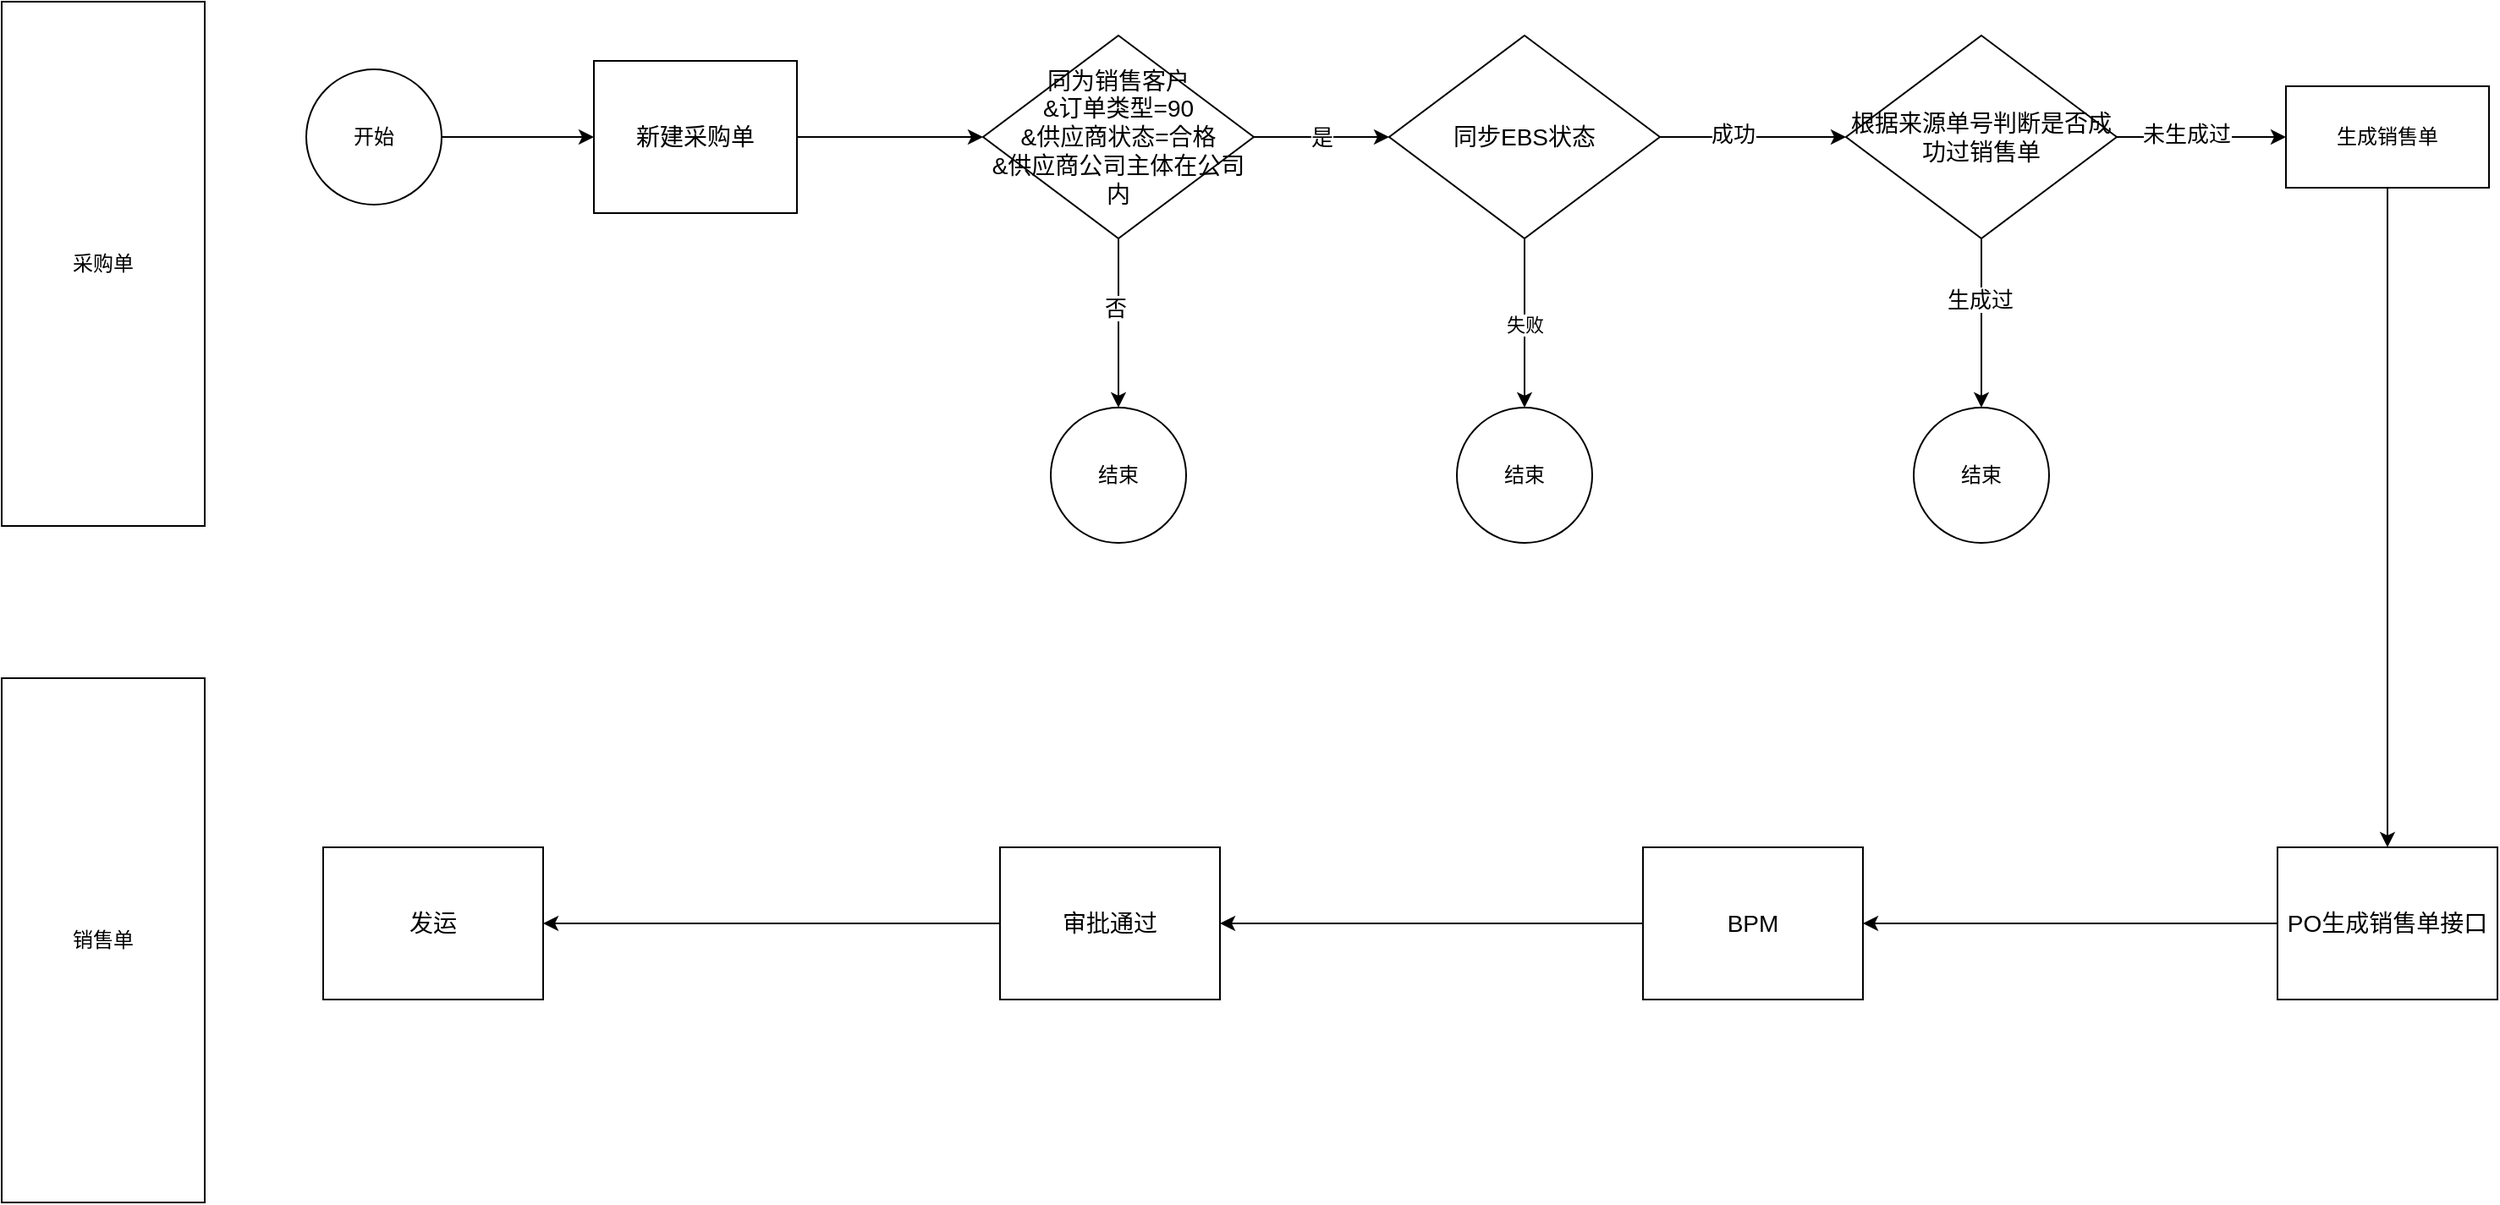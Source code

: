 <mxfile version="26.0.11">
  <diagram name="第 1 页" id="eq0PPhudeHxVHWSF8wFQ">
    <mxGraphModel dx="1434" dy="746" grid="1" gridSize="10" guides="1" tooltips="1" connect="1" arrows="1" fold="1" page="1" pageScale="1" pageWidth="2000" pageHeight="2000" math="0" shadow="0">
      <root>
        <mxCell id="0" />
        <mxCell id="1" parent="0" />
        <mxCell id="LW77B5bgiTGg5b30Mp_v-3" value="" style="edgeStyle=orthogonalEdgeStyle;rounded=0;orthogonalLoop=1;jettySize=auto;html=1;" edge="1" parent="1" source="LW77B5bgiTGg5b30Mp_v-1" target="LW77B5bgiTGg5b30Mp_v-2">
          <mxGeometry relative="1" as="geometry" />
        </mxCell>
        <mxCell id="LW77B5bgiTGg5b30Mp_v-1" value="开始" style="ellipse;whiteSpace=wrap;html=1;aspect=fixed;" vertex="1" parent="1">
          <mxGeometry x="370" y="870" width="80" height="80" as="geometry" />
        </mxCell>
        <mxCell id="LW77B5bgiTGg5b30Mp_v-5" value="" style="edgeStyle=orthogonalEdgeStyle;rounded=0;orthogonalLoop=1;jettySize=auto;html=1;" edge="1" parent="1" source="LW77B5bgiTGg5b30Mp_v-2" target="LW77B5bgiTGg5b30Mp_v-4">
          <mxGeometry relative="1" as="geometry" />
        </mxCell>
        <mxCell id="LW77B5bgiTGg5b30Mp_v-2" value="&lt;font style=&quot;font-size: 14px;&quot;&gt;新建采购单&lt;/font&gt;" style="whiteSpace=wrap;html=1;" vertex="1" parent="1">
          <mxGeometry x="540" y="865" width="120" height="90" as="geometry" />
        </mxCell>
        <mxCell id="LW77B5bgiTGg5b30Mp_v-7" value="" style="edgeStyle=orthogonalEdgeStyle;rounded=0;orthogonalLoop=1;jettySize=auto;html=1;" edge="1" parent="1" source="LW77B5bgiTGg5b30Mp_v-4" target="LW77B5bgiTGg5b30Mp_v-6">
          <mxGeometry relative="1" as="geometry" />
        </mxCell>
        <mxCell id="LW77B5bgiTGg5b30Mp_v-10" value="&lt;font style=&quot;font-size: 13px;&quot;&gt;否&lt;/font&gt;" style="edgeLabel;html=1;align=center;verticalAlign=middle;resizable=0;points=[];" vertex="1" connectable="0" parent="LW77B5bgiTGg5b30Mp_v-7">
          <mxGeometry x="-0.18" y="-2" relative="1" as="geometry">
            <mxPoint as="offset" />
          </mxGeometry>
        </mxCell>
        <mxCell id="LW77B5bgiTGg5b30Mp_v-12" value="" style="edgeStyle=orthogonalEdgeStyle;rounded=0;orthogonalLoop=1;jettySize=auto;html=1;" edge="1" parent="1" source="LW77B5bgiTGg5b30Mp_v-4" target="LW77B5bgiTGg5b30Mp_v-11">
          <mxGeometry relative="1" as="geometry" />
        </mxCell>
        <mxCell id="LW77B5bgiTGg5b30Mp_v-42" value="&lt;font style=&quot;font-size: 13px;&quot;&gt;是&lt;/font&gt;" style="edgeLabel;html=1;align=center;verticalAlign=middle;resizable=0;points=[];" vertex="1" connectable="0" parent="LW77B5bgiTGg5b30Mp_v-12">
          <mxGeometry relative="1" as="geometry">
            <mxPoint as="offset" />
          </mxGeometry>
        </mxCell>
        <mxCell id="LW77B5bgiTGg5b30Mp_v-4" value="&lt;font style=&quot;font-size: 14px;&quot;&gt;同为销售客户&lt;/font&gt;&lt;div&gt;&lt;font style=&quot;font-size: 14px;&quot;&gt;&amp;amp;&lt;/font&gt;&lt;span style=&quot;font-size: 14px; background-color: transparent; color: light-dark(rgb(0, 0, 0), rgb(255, 255, 255));&quot;&gt;订单类型=90&lt;/span&gt;&lt;div&gt;&lt;div&gt;&lt;font style=&quot;font-size: 14px;&quot;&gt;&amp;amp;供应商状态=合格&lt;/font&gt;&lt;/div&gt;&lt;div&gt;&lt;font style=&quot;font-size: 14px;&quot;&gt;&amp;amp;供应商公司主体在公司内&lt;/font&gt;&lt;/div&gt;&lt;/div&gt;&lt;/div&gt;" style="rhombus;whiteSpace=wrap;html=1;" vertex="1" parent="1">
          <mxGeometry x="770" y="850" width="160" height="120" as="geometry" />
        </mxCell>
        <mxCell id="LW77B5bgiTGg5b30Mp_v-6" value="结束" style="ellipse;whiteSpace=wrap;html=1;" vertex="1" parent="1">
          <mxGeometry x="810" y="1070" width="80" height="80" as="geometry" />
        </mxCell>
        <mxCell id="LW77B5bgiTGg5b30Mp_v-16" value="" style="edgeStyle=orthogonalEdgeStyle;rounded=0;orthogonalLoop=1;jettySize=auto;html=1;" edge="1" parent="1" source="LW77B5bgiTGg5b30Mp_v-11" target="LW77B5bgiTGg5b30Mp_v-15">
          <mxGeometry relative="1" as="geometry" />
        </mxCell>
        <mxCell id="LW77B5bgiTGg5b30Mp_v-17" value="失败" style="edgeLabel;html=1;align=center;verticalAlign=middle;resizable=0;points=[];" vertex="1" connectable="0" parent="LW77B5bgiTGg5b30Mp_v-16">
          <mxGeometry x="0.02" relative="1" as="geometry">
            <mxPoint as="offset" />
          </mxGeometry>
        </mxCell>
        <mxCell id="LW77B5bgiTGg5b30Mp_v-19" value="" style="edgeStyle=orthogonalEdgeStyle;rounded=0;orthogonalLoop=1;jettySize=auto;html=1;entryX=0;entryY=0.5;entryDx=0;entryDy=0;" edge="1" parent="1" source="LW77B5bgiTGg5b30Mp_v-11" target="LW77B5bgiTGg5b30Mp_v-25">
          <mxGeometry relative="1" as="geometry">
            <mxPoint x="1270" y="910" as="targetPoint" />
          </mxGeometry>
        </mxCell>
        <mxCell id="LW77B5bgiTGg5b30Mp_v-35" value="&lt;font style=&quot;font-size: 13px;&quot;&gt;成功&lt;/font&gt;" style="edgeLabel;html=1;align=center;verticalAlign=middle;resizable=0;points=[];" vertex="1" connectable="0" parent="LW77B5bgiTGg5b30Mp_v-19">
          <mxGeometry x="-0.218" y="2" relative="1" as="geometry">
            <mxPoint as="offset" />
          </mxGeometry>
        </mxCell>
        <mxCell id="LW77B5bgiTGg5b30Mp_v-11" value="&lt;span style=&quot;font-size: 14px;&quot;&gt;同步EBS状态&lt;/span&gt;" style="rhombus;whiteSpace=wrap;html=1;" vertex="1" parent="1">
          <mxGeometry x="1010" y="850" width="160" height="120" as="geometry" />
        </mxCell>
        <mxCell id="LW77B5bgiTGg5b30Mp_v-15" value="结束" style="ellipse;whiteSpace=wrap;html=1;" vertex="1" parent="1">
          <mxGeometry x="1050" y="1070" width="80" height="80" as="geometry" />
        </mxCell>
        <mxCell id="LW77B5bgiTGg5b30Mp_v-21" value="采购单" style="rounded=0;whiteSpace=wrap;html=1;" vertex="1" parent="1">
          <mxGeometry x="190" y="830" width="120" height="310" as="geometry" />
        </mxCell>
        <mxCell id="LW77B5bgiTGg5b30Mp_v-27" value="" style="edgeStyle=orthogonalEdgeStyle;rounded=0;orthogonalLoop=1;jettySize=auto;html=1;" edge="1" parent="1" source="LW77B5bgiTGg5b30Mp_v-25" target="LW77B5bgiTGg5b30Mp_v-26">
          <mxGeometry relative="1" as="geometry" />
        </mxCell>
        <mxCell id="LW77B5bgiTGg5b30Mp_v-33" value="&lt;font style=&quot;font-size: 13px;&quot;&gt;生成过&lt;/font&gt;" style="edgeLabel;html=1;align=center;verticalAlign=middle;resizable=0;points=[];" vertex="1" connectable="0" parent="LW77B5bgiTGg5b30Mp_v-27">
          <mxGeometry x="-0.28" y="-1" relative="1" as="geometry">
            <mxPoint as="offset" />
          </mxGeometry>
        </mxCell>
        <mxCell id="LW77B5bgiTGg5b30Mp_v-29" value="" style="edgeStyle=orthogonalEdgeStyle;rounded=0;orthogonalLoop=1;jettySize=auto;html=1;" edge="1" parent="1" source="LW77B5bgiTGg5b30Mp_v-25" target="LW77B5bgiTGg5b30Mp_v-28">
          <mxGeometry relative="1" as="geometry" />
        </mxCell>
        <mxCell id="LW77B5bgiTGg5b30Mp_v-36" value="&lt;font style=&quot;font-size: 13px;&quot;&gt;未生成过&lt;/font&gt;" style="edgeLabel;html=1;align=center;verticalAlign=middle;resizable=0;points=[];" vertex="1" connectable="0" parent="LW77B5bgiTGg5b30Mp_v-29">
          <mxGeometry x="-0.18" y="2" relative="1" as="geometry">
            <mxPoint as="offset" />
          </mxGeometry>
        </mxCell>
        <mxCell id="LW77B5bgiTGg5b30Mp_v-25" value="&lt;font style=&quot;font-size: 14px;&quot;&gt;根据来源单号判断是否成功过销售单&lt;/font&gt;" style="rhombus;whiteSpace=wrap;html=1;" vertex="1" parent="1">
          <mxGeometry x="1280" y="850" width="160" height="120" as="geometry" />
        </mxCell>
        <mxCell id="LW77B5bgiTGg5b30Mp_v-26" value="结束" style="ellipse;whiteSpace=wrap;html=1;" vertex="1" parent="1">
          <mxGeometry x="1320" y="1070" width="80" height="80" as="geometry" />
        </mxCell>
        <mxCell id="LW77B5bgiTGg5b30Mp_v-43" style="edgeStyle=orthogonalEdgeStyle;rounded=0;orthogonalLoop=1;jettySize=auto;html=1;" edge="1" parent="1" source="LW77B5bgiTGg5b30Mp_v-28" target="LW77B5bgiTGg5b30Mp_v-31">
          <mxGeometry relative="1" as="geometry" />
        </mxCell>
        <mxCell id="LW77B5bgiTGg5b30Mp_v-28" value="生成销售单" style="whiteSpace=wrap;html=1;" vertex="1" parent="1">
          <mxGeometry x="1540" y="880" width="120" height="60" as="geometry" />
        </mxCell>
        <mxCell id="LW77B5bgiTGg5b30Mp_v-30" value="销售单" style="rounded=0;whiteSpace=wrap;html=1;" vertex="1" parent="1">
          <mxGeometry x="190" y="1230" width="120" height="310" as="geometry" />
        </mxCell>
        <mxCell id="LW77B5bgiTGg5b30Mp_v-45" value="" style="edgeStyle=orthogonalEdgeStyle;rounded=0;orthogonalLoop=1;jettySize=auto;html=1;" edge="1" parent="1" source="LW77B5bgiTGg5b30Mp_v-31" target="LW77B5bgiTGg5b30Mp_v-44">
          <mxGeometry relative="1" as="geometry" />
        </mxCell>
        <mxCell id="LW77B5bgiTGg5b30Mp_v-31" value="&lt;font style=&quot;font-size: 14px;&quot;&gt;PO生成销售单接口&lt;/font&gt;" style="whiteSpace=wrap;html=1;" vertex="1" parent="1">
          <mxGeometry x="1535" y="1330" width="130" height="90" as="geometry" />
        </mxCell>
        <mxCell id="LW77B5bgiTGg5b30Mp_v-47" value="" style="edgeStyle=orthogonalEdgeStyle;rounded=0;orthogonalLoop=1;jettySize=auto;html=1;" edge="1" parent="1" source="LW77B5bgiTGg5b30Mp_v-44" target="LW77B5bgiTGg5b30Mp_v-46">
          <mxGeometry relative="1" as="geometry" />
        </mxCell>
        <mxCell id="LW77B5bgiTGg5b30Mp_v-44" value="&lt;span style=&quot;font-size: 14px;&quot;&gt;BPM&lt;/span&gt;" style="whiteSpace=wrap;html=1;" vertex="1" parent="1">
          <mxGeometry x="1160" y="1330" width="130" height="90" as="geometry" />
        </mxCell>
        <mxCell id="LW77B5bgiTGg5b30Mp_v-49" value="" style="edgeStyle=orthogonalEdgeStyle;rounded=0;orthogonalLoop=1;jettySize=auto;html=1;" edge="1" parent="1" source="LW77B5bgiTGg5b30Mp_v-46" target="LW77B5bgiTGg5b30Mp_v-48">
          <mxGeometry relative="1" as="geometry" />
        </mxCell>
        <mxCell id="LW77B5bgiTGg5b30Mp_v-46" value="&lt;span style=&quot;font-size: 14px;&quot;&gt;审批通过&lt;/span&gt;" style="whiteSpace=wrap;html=1;" vertex="1" parent="1">
          <mxGeometry x="780" y="1330" width="130" height="90" as="geometry" />
        </mxCell>
        <mxCell id="LW77B5bgiTGg5b30Mp_v-48" value="&lt;span style=&quot;font-size: 14px;&quot;&gt;发运&lt;/span&gt;" style="whiteSpace=wrap;html=1;" vertex="1" parent="1">
          <mxGeometry x="380" y="1330" width="130" height="90" as="geometry" />
        </mxCell>
      </root>
    </mxGraphModel>
  </diagram>
</mxfile>
